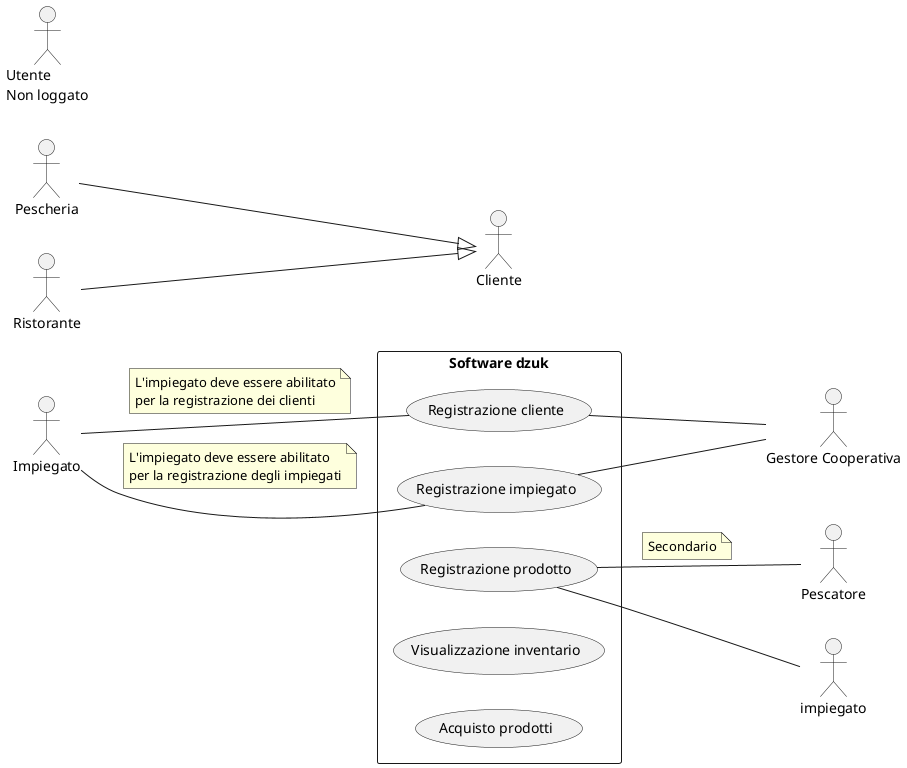 @startuml
left to right direction
actor "Gestore Cooperativa" as gestore
actor "Impiegato" as imp 
actor "Cliente" as cliente
actor "Utente\nNon loggato" as utente
actor "Pescatore" as pescatore
actor "Pescheria" as cliente_pescheria
actor "Ristorante" as cliente_ristorante

cliente_ristorante -down-|> cliente
cliente_pescheria  -down-|> cliente

rectangle "Software dzuk" {
    usecase "Registrazione cliente" as registra_cliente
    usecase "Registrazione impiegato" as registra_impiegato
    usecase "Registrazione prodotto" as registra_prodotto
    usecase "Visualizzazione inventario" as visualizza_inventario
    usecase "Acquisto prodotti" as acquisto_prodotti
}

imp     -- registra_cliente
note bottom of link
    L'impiegato deve essere abilitato
    per la registrazione dei clienti
end note
imp     -- registra_impiegato
note bottom of link
    L'impiegato deve essere abilitato
    per la registrazione degli impiegati
end note

registra_cliente   -- gestore
registra_impiegato -- gestore
registra_prodotto  -- impiegato
registra_prodotto  -- pescatore
note on link: Secondario
@enduml